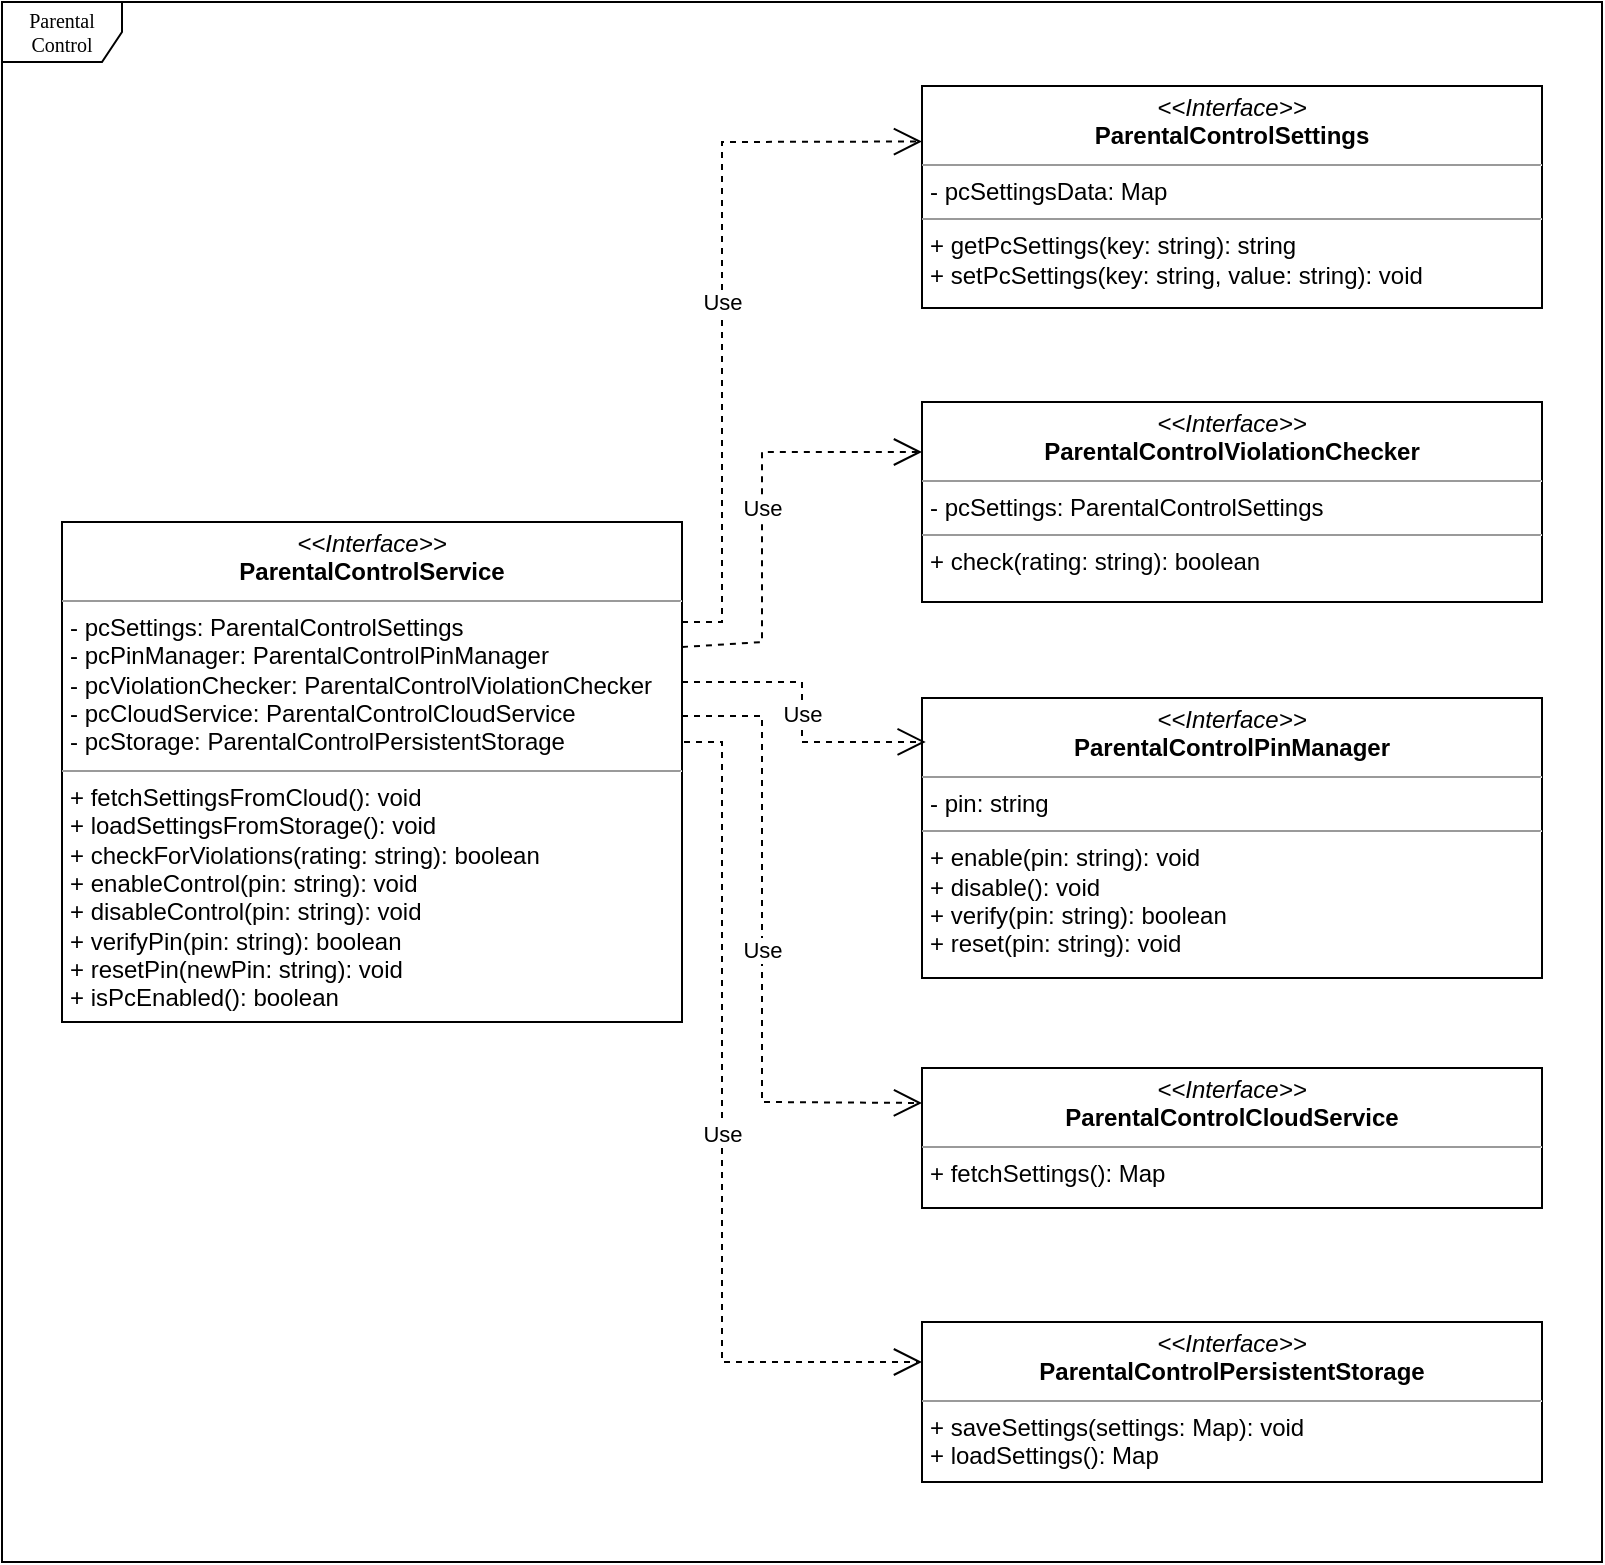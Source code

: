 <mxfile version="24.5.4" type="github">
  <diagram name="Page-1" id="c4acf3e9-155e-7222-9cf6-157b1a14988f">
    <mxGraphModel dx="1424" dy="799" grid="1" gridSize="10" guides="1" tooltips="1" connect="1" arrows="1" fold="1" page="1" pageScale="1" pageWidth="850" pageHeight="1100" background="none" math="0" shadow="0">
      <root>
        <mxCell id="0" />
        <mxCell id="1" parent="0" />
        <mxCell id="17acba5748e5396b-1" value="Parental Control" style="shape=umlFrame;whiteSpace=wrap;html=1;rounded=0;shadow=0;comic=0;labelBackgroundColor=none;strokeWidth=1;fontFamily=Verdana;fontSize=10;align=center;fillColor=#FFFFFF;" parent="1" vertex="1">
          <mxGeometry x="20" y="20" width="800" height="780" as="geometry" />
        </mxCell>
        <mxCell id="5d2195bd80daf111-18" value="&lt;p style=&quot;margin:0px;margin-top:4px;text-align:center;&quot;&gt;&lt;i&gt;&amp;lt;&amp;lt;Interface&amp;gt;&amp;gt;&lt;/i&gt;&lt;br&gt;&lt;b&gt;ParentalControlService&lt;/b&gt;&lt;/p&gt;&lt;hr size=&quot;1&quot;&gt;&lt;p style=&quot;margin:0px;margin-left:4px;&quot;&gt;- pcSettings: ParentalControlSettings&lt;br&gt;- pcPinManager: ParentalControlPinManager&lt;/p&gt;&lt;p style=&quot;margin:0px;margin-left:4px;&quot;&gt;- pcViolationChecker: ParentalControlViolationChecker&lt;/p&gt;&lt;p style=&quot;margin:0px;margin-left:4px;&quot;&gt;- pcCloudService: ParentalControlCloudService&lt;/p&gt;&lt;p style=&quot;margin:0px;margin-left:4px;&quot;&gt;- pcStorage: ParentalControlPersistentStorage&lt;/p&gt;&lt;hr size=&quot;1&quot;&gt;&lt;p style=&quot;margin:0px;margin-left:4px;&quot;&gt;+ fetchSettingsFromCloud(): void&lt;br&gt;+ loadSettingsFromStorage(): void&lt;/p&gt;&lt;p style=&quot;margin:0px;margin-left:4px;&quot;&gt;+ checkForViolations(rating: string): boolean&lt;/p&gt;&lt;p style=&quot;margin:0px;margin-left:4px;&quot;&gt;+ enableControl(pin: string): void&lt;/p&gt;&lt;p style=&quot;margin:0px;margin-left:4px;&quot;&gt;+ disableControl(pin: string): void&lt;/p&gt;&lt;p style=&quot;margin:0px;margin-left:4px;&quot;&gt;+ verifyPin(pin: string): boolean&lt;/p&gt;&lt;p style=&quot;margin:0px;margin-left:4px;&quot;&gt;+ resetPin(newPin: string): void&lt;/p&gt;&lt;p style=&quot;margin:0px;margin-left:4px;&quot;&gt;+ isPcEnabled(): boolean&lt;/p&gt;" style="verticalAlign=top;align=left;overflow=fill;fontSize=12;fontFamily=Helvetica;html=1;rounded=0;shadow=0;comic=0;labelBackgroundColor=none;strokeWidth=1" parent="1" vertex="1">
          <mxGeometry x="50" y="280" width="310" height="250" as="geometry" />
        </mxCell>
        <mxCell id="5d2195bd80daf111-20" value="&lt;p style=&quot;margin:0px;margin-top:4px;text-align:center;&quot;&gt;&lt;i&gt;&amp;lt;&amp;lt;Interface&amp;gt;&amp;gt;&lt;/i&gt;&lt;br&gt;&lt;b&gt;ParentalControlSettings&lt;/b&gt;&lt;/p&gt;&lt;hr size=&quot;1&quot;&gt;&lt;p style=&quot;margin:0px;margin-left:4px;&quot;&gt;- pcSettingsData: Map&lt;br&gt;&lt;/p&gt;&lt;hr size=&quot;1&quot;&gt;&lt;p style=&quot;margin:0px;margin-left:4px;&quot;&gt;+ getPcSettings(key: string): string&lt;br&gt;+ setPcSettings(key: string, value: string): void&lt;/p&gt;" style="verticalAlign=top;align=left;overflow=fill;fontSize=12;fontFamily=Helvetica;html=1;rounded=0;shadow=0;comic=0;labelBackgroundColor=none;strokeWidth=1" parent="1" vertex="1">
          <mxGeometry x="480" y="62" width="310" height="111" as="geometry" />
        </mxCell>
        <mxCell id="m3KTxX6OpJVEqffSY1qe-1" value="&lt;p style=&quot;margin:0px;margin-top:4px;text-align:center;&quot;&gt;&lt;i&gt;&amp;lt;&amp;lt;Interface&amp;gt;&amp;gt;&lt;/i&gt;&lt;br&gt;&lt;b&gt;ParentalControlViolationChecker&lt;/b&gt;&lt;/p&gt;&lt;hr size=&quot;1&quot;&gt;&lt;p style=&quot;margin:0px;margin-left:4px;&quot;&gt;- pcSettings: ParentalControlSettings&lt;br&gt;&lt;/p&gt;&lt;hr size=&quot;1&quot;&gt;&lt;p style=&quot;margin:0px;margin-left:4px;&quot;&gt;+ check(rating: string): boolean&lt;br&gt;&lt;/p&gt;" style="verticalAlign=top;align=left;overflow=fill;fontSize=12;fontFamily=Helvetica;html=1;rounded=0;shadow=0;comic=0;labelBackgroundColor=none;strokeWidth=1" parent="1" vertex="1">
          <mxGeometry x="480" y="220" width="310" height="100" as="geometry" />
        </mxCell>
        <mxCell id="m3KTxX6OpJVEqffSY1qe-2" value="&lt;p style=&quot;margin:0px;margin-top:4px;text-align:center;&quot;&gt;&lt;i&gt;&amp;lt;&amp;lt;Interface&amp;gt;&amp;gt;&lt;/i&gt;&lt;br&gt;&lt;b&gt;ParentalControlPinManager&lt;/b&gt;&lt;/p&gt;&lt;hr size=&quot;1&quot;&gt;&lt;p style=&quot;margin:0px;margin-left:4px;&quot;&gt;- pin: string&lt;br&gt;&lt;/p&gt;&lt;hr size=&quot;1&quot;&gt;&lt;p style=&quot;margin:0px;margin-left:4px;&quot;&gt;+ enable(pin: string): void&lt;br&gt;&lt;/p&gt;&lt;p style=&quot;margin:0px;margin-left:4px;&quot;&gt;+ disable(): void&lt;/p&gt;&lt;p style=&quot;margin:0px;margin-left:4px;&quot;&gt;+ verify(pin: string): boolean&lt;/p&gt;&lt;p style=&quot;margin:0px;margin-left:4px;&quot;&gt;+ reset(pin: string): void&lt;/p&gt;" style="verticalAlign=top;align=left;overflow=fill;fontSize=12;fontFamily=Helvetica;html=1;rounded=0;shadow=0;comic=0;labelBackgroundColor=none;strokeWidth=1" parent="1" vertex="1">
          <mxGeometry x="480" y="368" width="310" height="140" as="geometry" />
        </mxCell>
        <mxCell id="m3KTxX6OpJVEqffSY1qe-3" value="&lt;p style=&quot;margin:0px;margin-top:4px;text-align:center;&quot;&gt;&lt;i&gt;&amp;lt;&amp;lt;Interface&amp;gt;&amp;gt;&lt;/i&gt;&lt;br&gt;&lt;b&gt;ParentalControlCloudService&lt;/b&gt;&lt;/p&gt;&lt;hr size=&quot;1&quot;&gt;&lt;p style=&quot;margin:0px;margin-left:4px;&quot;&gt;+ fetchSettings(): Map&lt;br&gt;&lt;/p&gt;" style="verticalAlign=top;align=left;overflow=fill;fontSize=12;fontFamily=Helvetica;html=1;rounded=0;shadow=0;comic=0;labelBackgroundColor=none;strokeWidth=1" parent="1" vertex="1">
          <mxGeometry x="480" y="553" width="310" height="70" as="geometry" />
        </mxCell>
        <mxCell id="m3KTxX6OpJVEqffSY1qe-4" value="&lt;p style=&quot;margin:0px;margin-top:4px;text-align:center;&quot;&gt;&lt;i&gt;&amp;lt;&amp;lt;Interface&amp;gt;&amp;gt;&lt;/i&gt;&lt;br&gt;&lt;b&gt;ParentalControlPersistentStorage&lt;/b&gt;&lt;/p&gt;&lt;hr size=&quot;1&quot;&gt;&lt;p style=&quot;margin:0px;margin-left:4px;&quot;&gt;+ saveSettings(settings: Map): void&lt;br&gt;&lt;/p&gt;&lt;p style=&quot;margin:0px;margin-left:4px;&quot;&gt;+ loadSettings(): Map&lt;/p&gt;" style="verticalAlign=top;align=left;overflow=fill;fontSize=12;fontFamily=Helvetica;html=1;rounded=0;shadow=0;comic=0;labelBackgroundColor=none;strokeWidth=1" parent="1" vertex="1">
          <mxGeometry x="480" y="680" width="310" height="80" as="geometry" />
        </mxCell>
        <mxCell id="m3KTxX6OpJVEqffSY1qe-5" value="Use" style="endArrow=open;endSize=12;dashed=1;html=1;rounded=0;entryX=0;entryY=0.25;entryDx=0;entryDy=0;" parent="1" target="5d2195bd80daf111-20" edge="1">
          <mxGeometry width="160" relative="1" as="geometry">
            <mxPoint x="360" y="330" as="sourcePoint" />
            <mxPoint x="510" y="430" as="targetPoint" />
            <Array as="points">
              <mxPoint x="380" y="330" />
              <mxPoint x="380" y="90" />
            </Array>
          </mxGeometry>
        </mxCell>
        <mxCell id="m3KTxX6OpJVEqffSY1qe-6" value="Use" style="endArrow=open;endSize=12;dashed=1;html=1;rounded=0;exitX=1;exitY=0.25;exitDx=0;exitDy=0;entryX=0;entryY=0.25;entryDx=0;entryDy=0;" parent="1" source="5d2195bd80daf111-18" target="m3KTxX6OpJVEqffSY1qe-1" edge="1">
          <mxGeometry width="160" relative="1" as="geometry">
            <mxPoint x="350" y="360" as="sourcePoint" />
            <mxPoint x="510" y="360" as="targetPoint" />
            <Array as="points">
              <mxPoint x="400" y="340" />
              <mxPoint x="400" y="245" />
            </Array>
          </mxGeometry>
        </mxCell>
        <mxCell id="m3KTxX6OpJVEqffSY1qe-7" value="Use" style="endArrow=open;endSize=12;dashed=1;html=1;rounded=0;entryX=0.006;entryY=0.157;entryDx=0;entryDy=0;entryPerimeter=0;" parent="1" target="m3KTxX6OpJVEqffSY1qe-2" edge="1">
          <mxGeometry width="160" relative="1" as="geometry">
            <mxPoint x="360" y="360" as="sourcePoint" />
            <mxPoint x="510" y="360" as="targetPoint" />
            <Array as="points">
              <mxPoint x="420" y="360" />
              <mxPoint x="420" y="390" />
            </Array>
          </mxGeometry>
        </mxCell>
        <mxCell id="m3KTxX6OpJVEqffSY1qe-8" value="Use" style="endArrow=open;endSize=12;dashed=1;html=1;rounded=0;entryX=0;entryY=0.25;entryDx=0;entryDy=0;" parent="1" target="m3KTxX6OpJVEqffSY1qe-3" edge="1">
          <mxGeometry width="160" relative="1" as="geometry">
            <mxPoint x="360" y="377" as="sourcePoint" />
            <mxPoint x="510" y="360" as="targetPoint" />
            <Array as="points">
              <mxPoint x="400" y="377" />
              <mxPoint x="400" y="570" />
            </Array>
          </mxGeometry>
        </mxCell>
        <mxCell id="m3KTxX6OpJVEqffSY1qe-9" value="Use" style="endArrow=open;endSize=12;dashed=1;html=1;rounded=0;entryX=0;entryY=0.25;entryDx=0;entryDy=0;" parent="1" target="m3KTxX6OpJVEqffSY1qe-4" edge="1">
          <mxGeometry width="160" relative="1" as="geometry">
            <mxPoint x="361" y="390" as="sourcePoint" />
            <mxPoint x="510" y="620" as="targetPoint" />
            <Array as="points">
              <mxPoint x="380" y="390" />
              <mxPoint x="380" y="700" />
            </Array>
          </mxGeometry>
        </mxCell>
      </root>
    </mxGraphModel>
  </diagram>
</mxfile>
